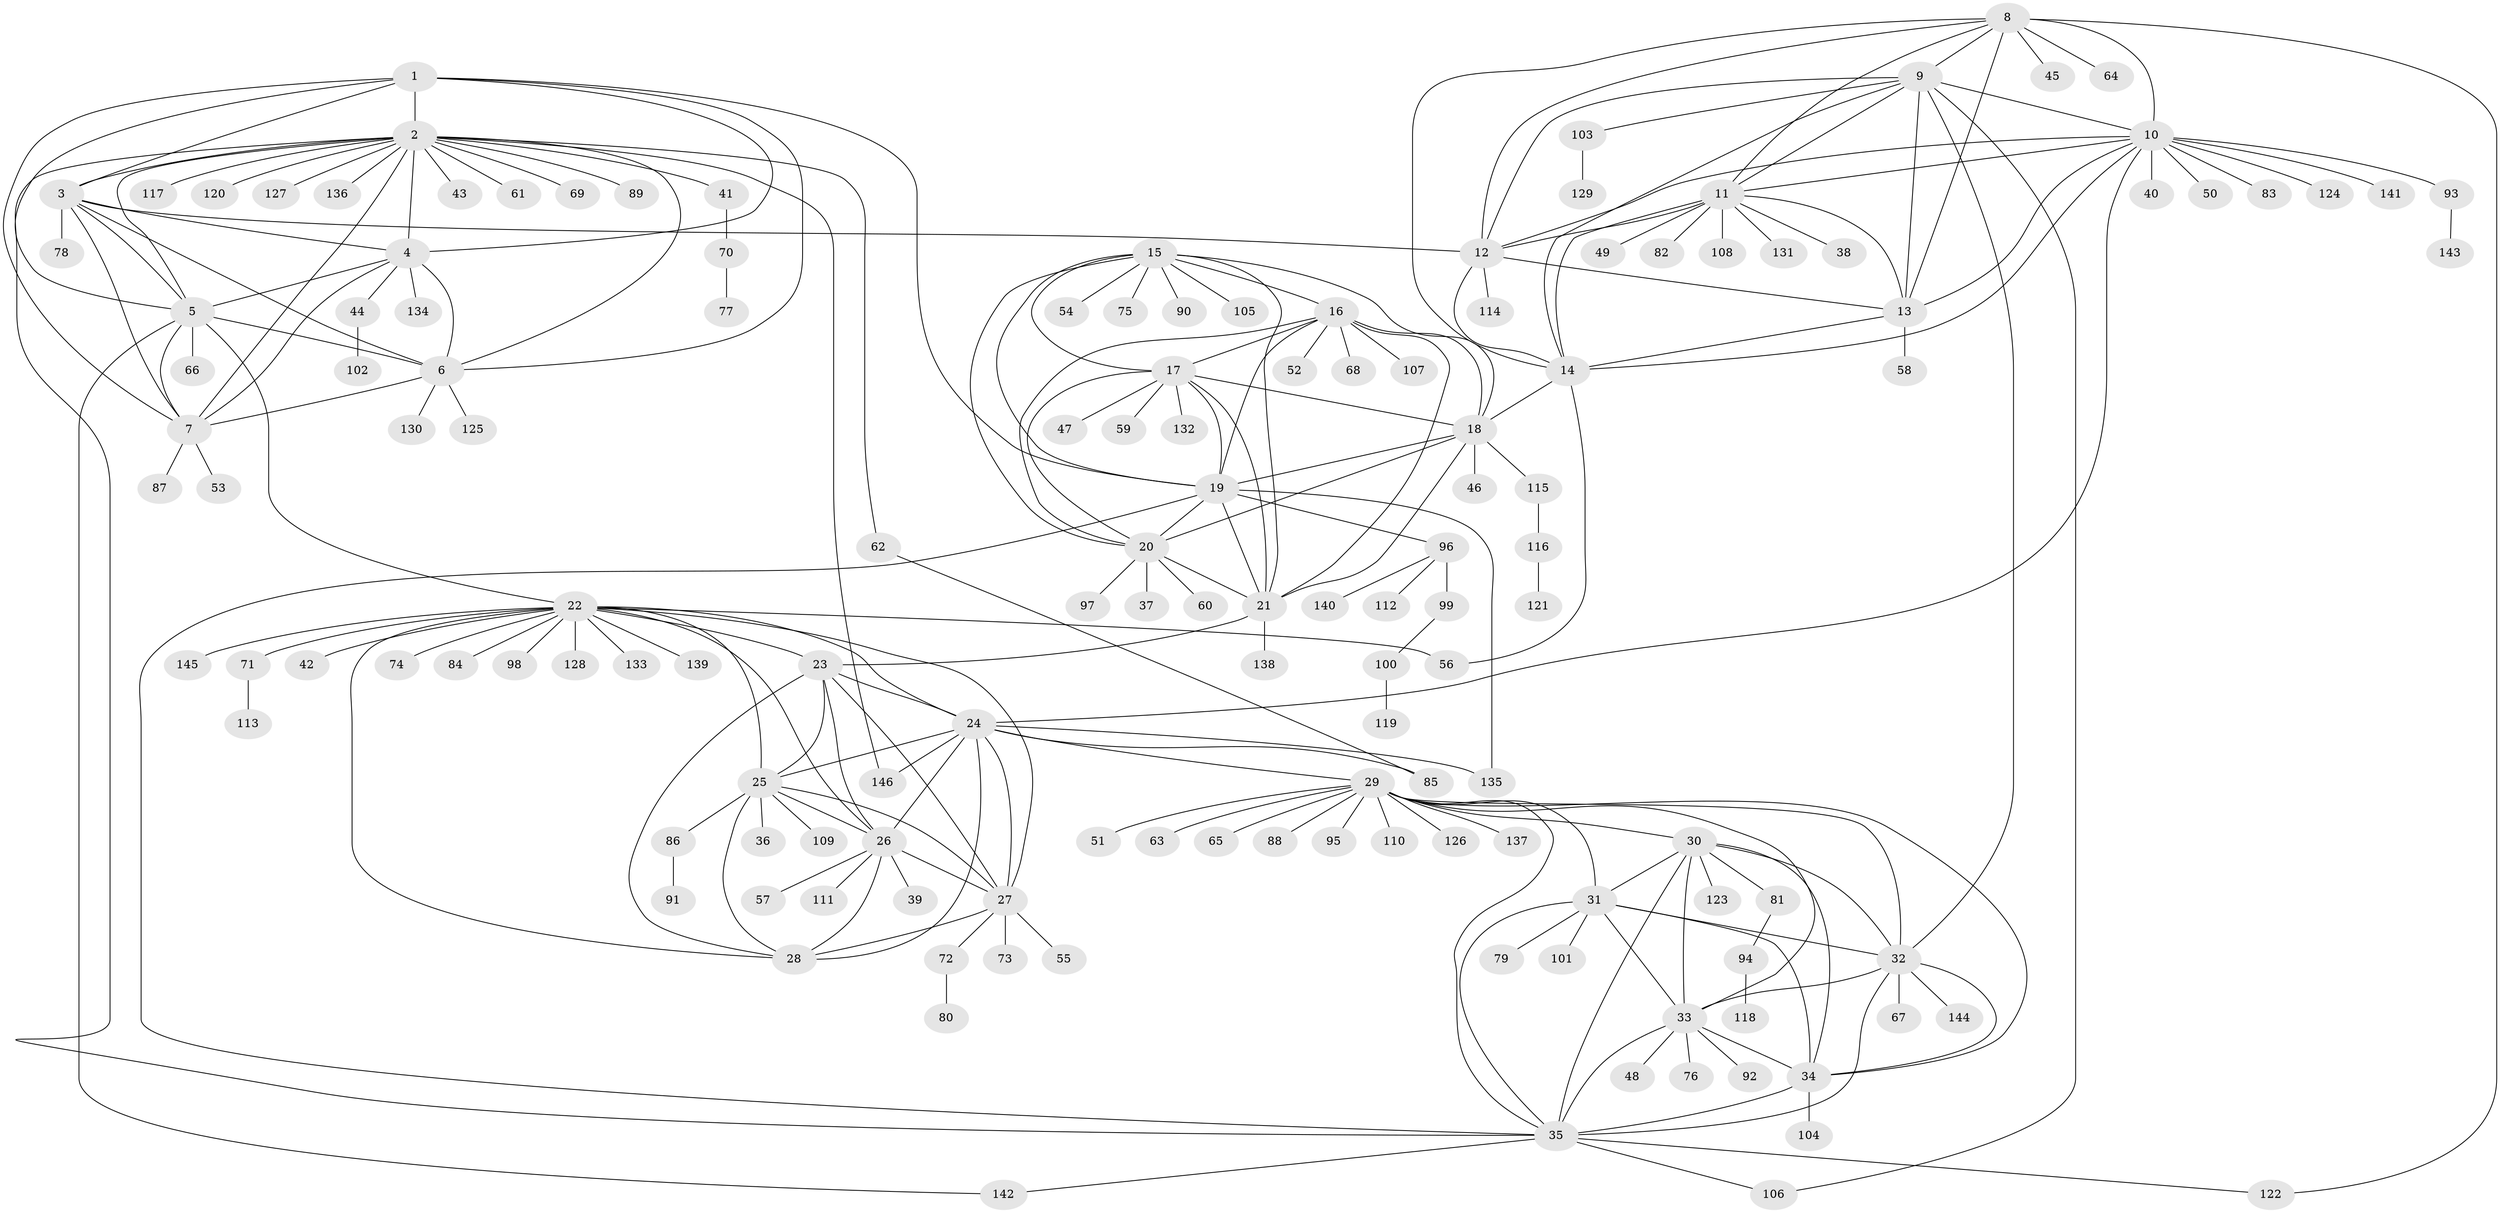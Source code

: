 // Generated by graph-tools (version 1.1) at 2025/15/03/09/25 04:15:52]
// undirected, 146 vertices, 233 edges
graph export_dot {
graph [start="1"]
  node [color=gray90,style=filled];
  1;
  2;
  3;
  4;
  5;
  6;
  7;
  8;
  9;
  10;
  11;
  12;
  13;
  14;
  15;
  16;
  17;
  18;
  19;
  20;
  21;
  22;
  23;
  24;
  25;
  26;
  27;
  28;
  29;
  30;
  31;
  32;
  33;
  34;
  35;
  36;
  37;
  38;
  39;
  40;
  41;
  42;
  43;
  44;
  45;
  46;
  47;
  48;
  49;
  50;
  51;
  52;
  53;
  54;
  55;
  56;
  57;
  58;
  59;
  60;
  61;
  62;
  63;
  64;
  65;
  66;
  67;
  68;
  69;
  70;
  71;
  72;
  73;
  74;
  75;
  76;
  77;
  78;
  79;
  80;
  81;
  82;
  83;
  84;
  85;
  86;
  87;
  88;
  89;
  90;
  91;
  92;
  93;
  94;
  95;
  96;
  97;
  98;
  99;
  100;
  101;
  102;
  103;
  104;
  105;
  106;
  107;
  108;
  109;
  110;
  111;
  112;
  113;
  114;
  115;
  116;
  117;
  118;
  119;
  120;
  121;
  122;
  123;
  124;
  125;
  126;
  127;
  128;
  129;
  130;
  131;
  132;
  133;
  134;
  135;
  136;
  137;
  138;
  139;
  140;
  141;
  142;
  143;
  144;
  145;
  146;
  1 -- 2;
  1 -- 3;
  1 -- 4;
  1 -- 5;
  1 -- 6;
  1 -- 7;
  1 -- 19;
  2 -- 3;
  2 -- 4;
  2 -- 5;
  2 -- 6;
  2 -- 7;
  2 -- 35;
  2 -- 41;
  2 -- 43;
  2 -- 61;
  2 -- 62;
  2 -- 69;
  2 -- 89;
  2 -- 117;
  2 -- 120;
  2 -- 127;
  2 -- 136;
  2 -- 146;
  3 -- 4;
  3 -- 5;
  3 -- 6;
  3 -- 7;
  3 -- 12;
  3 -- 78;
  4 -- 5;
  4 -- 6;
  4 -- 7;
  4 -- 44;
  4 -- 134;
  5 -- 6;
  5 -- 7;
  5 -- 22;
  5 -- 66;
  5 -- 142;
  6 -- 7;
  6 -- 125;
  6 -- 130;
  7 -- 53;
  7 -- 87;
  8 -- 9;
  8 -- 10;
  8 -- 11;
  8 -- 12;
  8 -- 13;
  8 -- 14;
  8 -- 45;
  8 -- 64;
  8 -- 122;
  9 -- 10;
  9 -- 11;
  9 -- 12;
  9 -- 13;
  9 -- 14;
  9 -- 32;
  9 -- 103;
  9 -- 106;
  10 -- 11;
  10 -- 12;
  10 -- 13;
  10 -- 14;
  10 -- 24;
  10 -- 40;
  10 -- 50;
  10 -- 83;
  10 -- 93;
  10 -- 124;
  10 -- 141;
  11 -- 12;
  11 -- 13;
  11 -- 14;
  11 -- 38;
  11 -- 49;
  11 -- 82;
  11 -- 108;
  11 -- 131;
  12 -- 13;
  12 -- 14;
  12 -- 114;
  13 -- 14;
  13 -- 58;
  14 -- 18;
  14 -- 56;
  15 -- 16;
  15 -- 17;
  15 -- 18;
  15 -- 19;
  15 -- 20;
  15 -- 21;
  15 -- 54;
  15 -- 75;
  15 -- 90;
  15 -- 105;
  16 -- 17;
  16 -- 18;
  16 -- 19;
  16 -- 20;
  16 -- 21;
  16 -- 52;
  16 -- 68;
  16 -- 107;
  17 -- 18;
  17 -- 19;
  17 -- 20;
  17 -- 21;
  17 -- 47;
  17 -- 59;
  17 -- 132;
  18 -- 19;
  18 -- 20;
  18 -- 21;
  18 -- 46;
  18 -- 115;
  19 -- 20;
  19 -- 21;
  19 -- 35;
  19 -- 96;
  19 -- 135;
  20 -- 21;
  20 -- 37;
  20 -- 60;
  20 -- 97;
  21 -- 23;
  21 -- 138;
  22 -- 23;
  22 -- 24;
  22 -- 25;
  22 -- 26;
  22 -- 27;
  22 -- 28;
  22 -- 42;
  22 -- 56;
  22 -- 71;
  22 -- 74;
  22 -- 84;
  22 -- 98;
  22 -- 128;
  22 -- 133;
  22 -- 139;
  22 -- 145;
  23 -- 24;
  23 -- 25;
  23 -- 26;
  23 -- 27;
  23 -- 28;
  24 -- 25;
  24 -- 26;
  24 -- 27;
  24 -- 28;
  24 -- 29;
  24 -- 85;
  24 -- 135;
  24 -- 146;
  25 -- 26;
  25 -- 27;
  25 -- 28;
  25 -- 36;
  25 -- 86;
  25 -- 109;
  26 -- 27;
  26 -- 28;
  26 -- 39;
  26 -- 57;
  26 -- 111;
  27 -- 28;
  27 -- 55;
  27 -- 72;
  27 -- 73;
  29 -- 30;
  29 -- 31;
  29 -- 32;
  29 -- 33;
  29 -- 34;
  29 -- 35;
  29 -- 51;
  29 -- 63;
  29 -- 65;
  29 -- 88;
  29 -- 95;
  29 -- 110;
  29 -- 126;
  29 -- 137;
  30 -- 31;
  30 -- 32;
  30 -- 33;
  30 -- 34;
  30 -- 35;
  30 -- 81;
  30 -- 123;
  31 -- 32;
  31 -- 33;
  31 -- 34;
  31 -- 35;
  31 -- 79;
  31 -- 101;
  32 -- 33;
  32 -- 34;
  32 -- 35;
  32 -- 67;
  32 -- 144;
  33 -- 34;
  33 -- 35;
  33 -- 48;
  33 -- 76;
  33 -- 92;
  34 -- 35;
  34 -- 104;
  35 -- 106;
  35 -- 122;
  35 -- 142;
  41 -- 70;
  44 -- 102;
  62 -- 85;
  70 -- 77;
  71 -- 113;
  72 -- 80;
  81 -- 94;
  86 -- 91;
  93 -- 143;
  94 -- 118;
  96 -- 99;
  96 -- 112;
  96 -- 140;
  99 -- 100;
  100 -- 119;
  103 -- 129;
  115 -- 116;
  116 -- 121;
}
